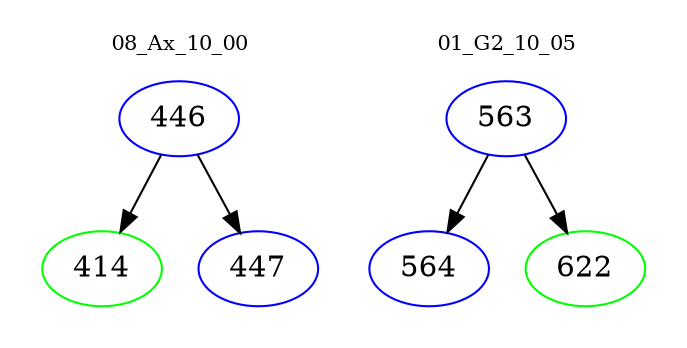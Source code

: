 digraph{
subgraph cluster_0 {
color = white
label = "08_Ax_10_00";
fontsize=10;
T0_446 [label="446", color="blue"]
T0_446 -> T0_414 [color="black"]
T0_414 [label="414", color="green"]
T0_446 -> T0_447 [color="black"]
T0_447 [label="447", color="blue"]
}
subgraph cluster_1 {
color = white
label = "01_G2_10_05";
fontsize=10;
T1_563 [label="563", color="blue"]
T1_563 -> T1_564 [color="black"]
T1_564 [label="564", color="blue"]
T1_563 -> T1_622 [color="black"]
T1_622 [label="622", color="green"]
}
}
